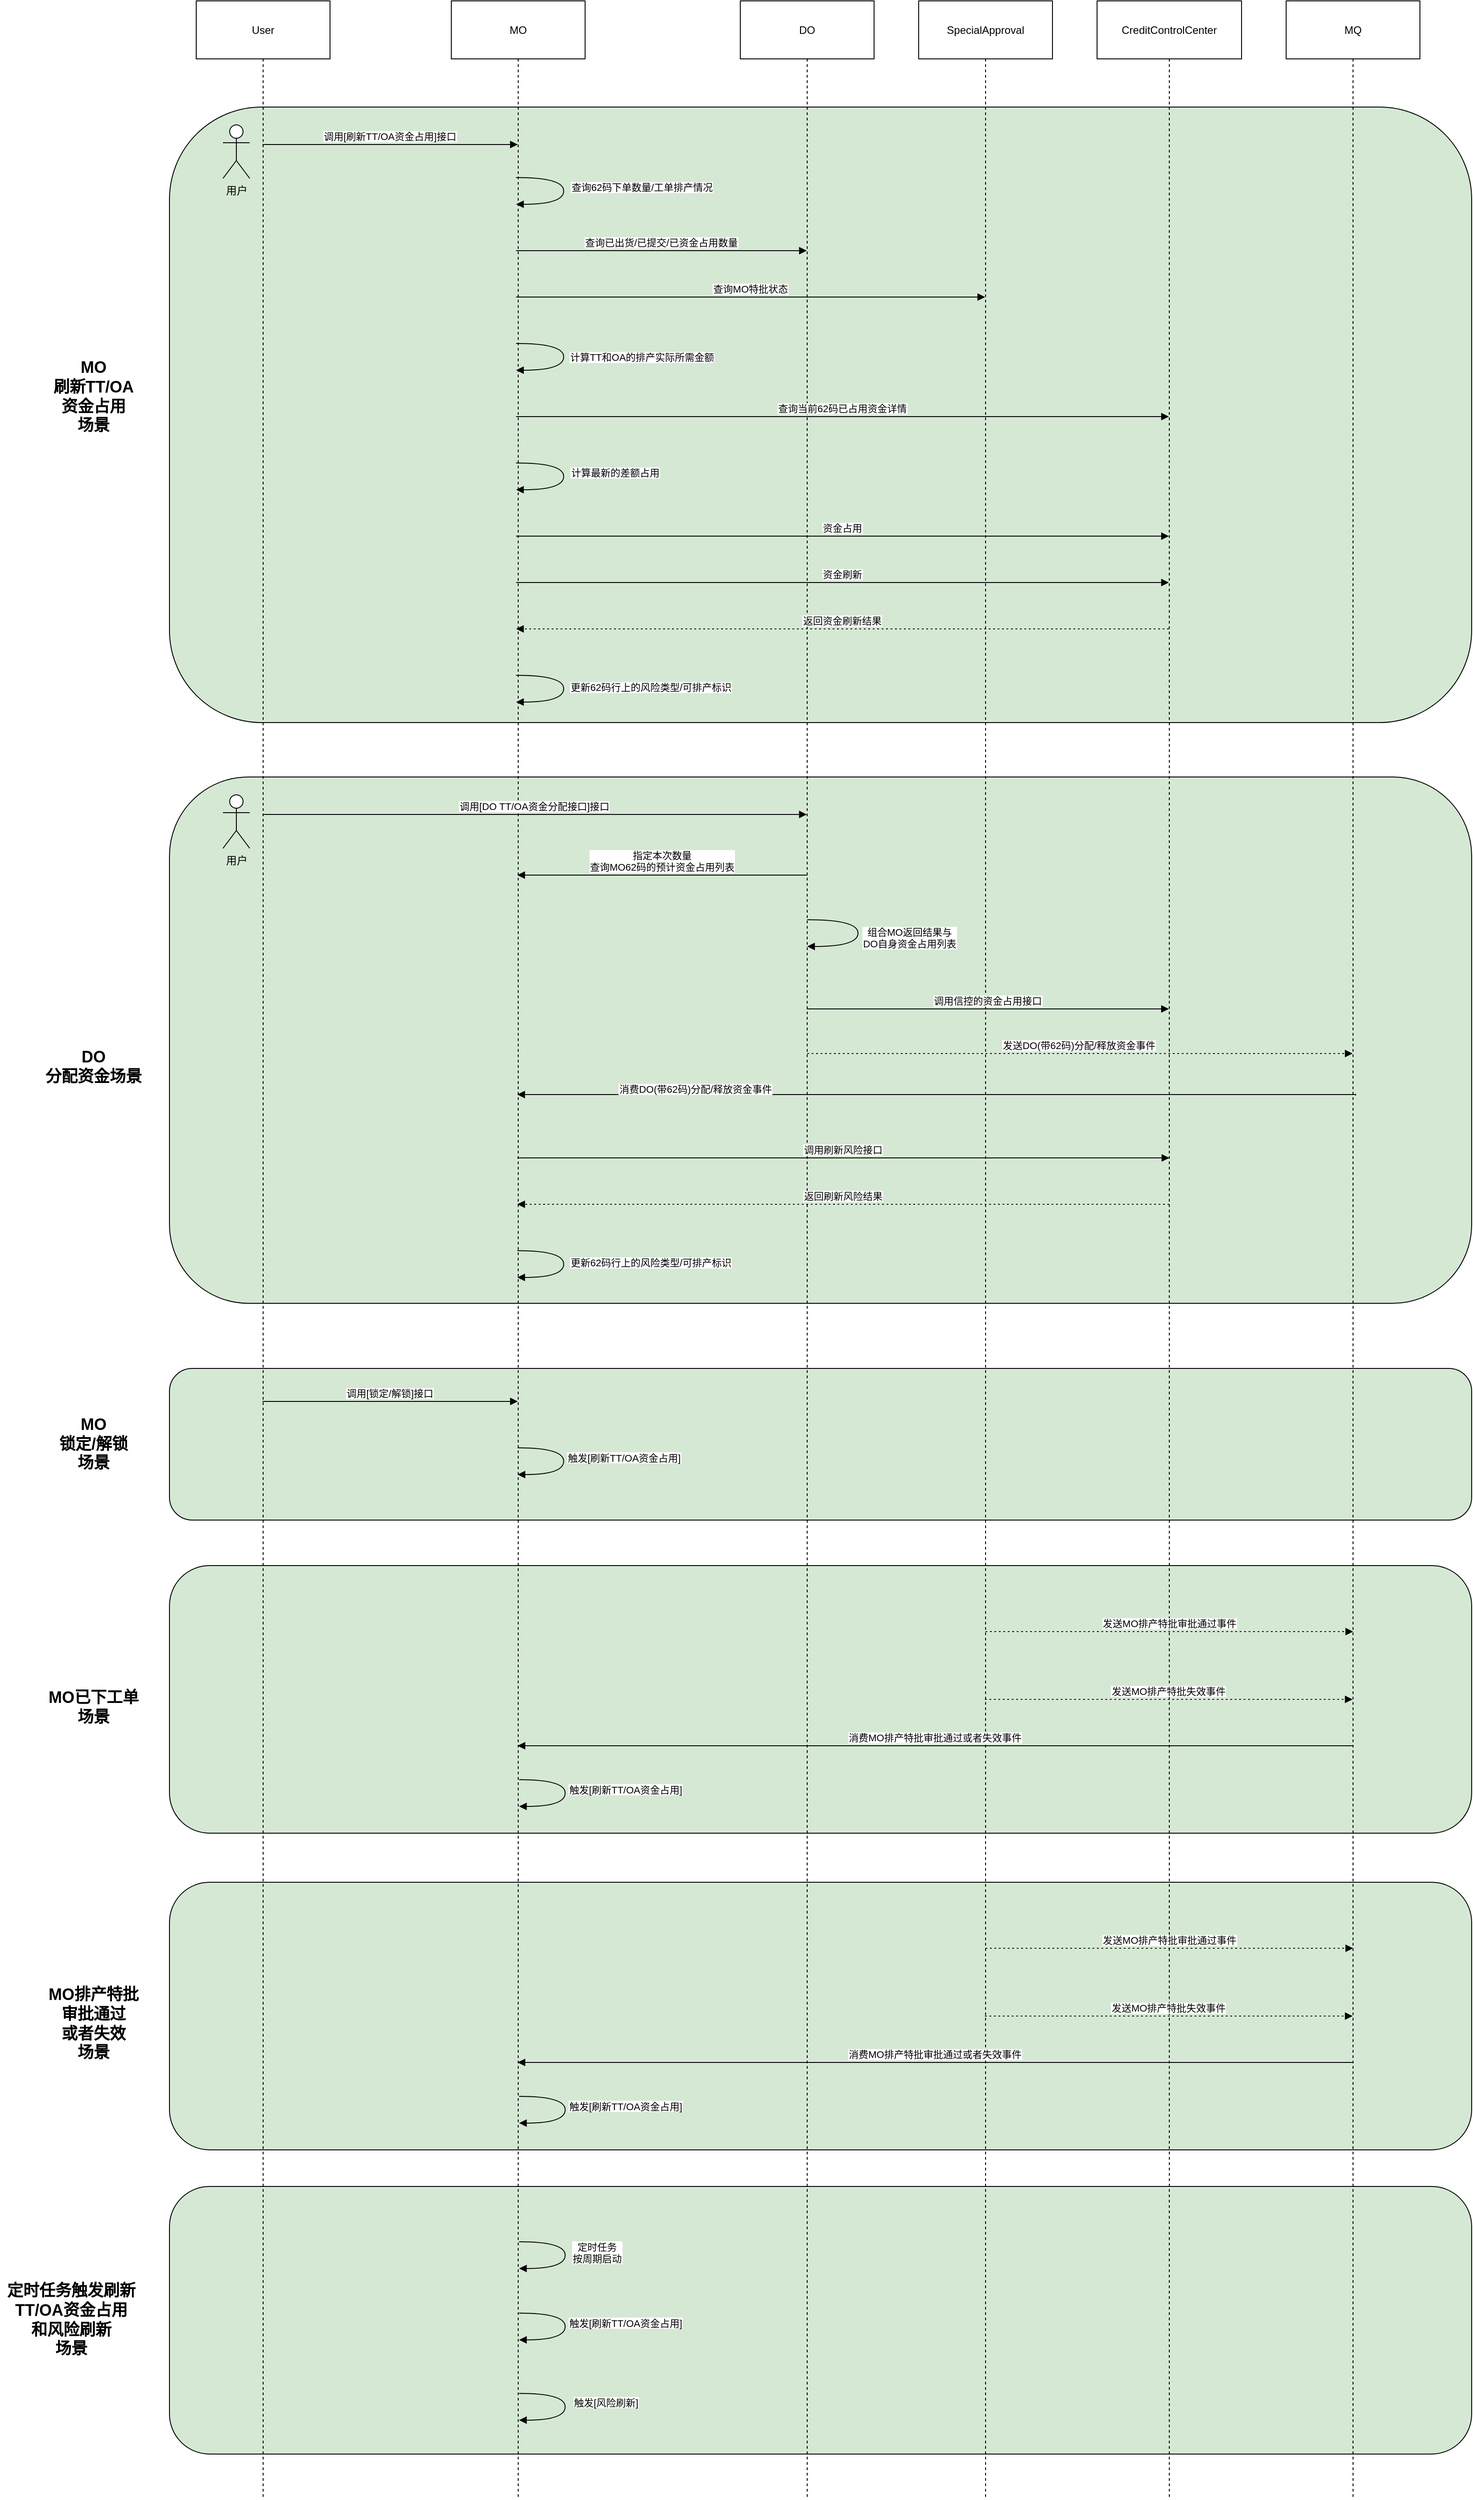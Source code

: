 <mxfile version="28.1.2">
  <diagram id="C5NioDderLb10LAesJQF" name="第 1 页">
    <mxGraphModel dx="2864" dy="1073" grid="1" gridSize="10" guides="1" tooltips="1" connect="1" arrows="1" fold="1" page="1" pageScale="1" pageWidth="827" pageHeight="1169" math="0" shadow="0">
      <root>
        <mxCell id="0" />
        <mxCell id="1" parent="0" />
        <mxCell id="44k8Kka1oQMNb_DbVLvx-41" value="" style="rounded=1;whiteSpace=wrap;html=1;fillColor=#D5E8D4;" vertex="1" parent="1">
          <mxGeometry x="-30" y="1754" width="1460" height="300" as="geometry" />
        </mxCell>
        <mxCell id="44k8Kka1oQMNb_DbVLvx-24" value="" style="rounded=1;whiteSpace=wrap;html=1;fillColor=#D5E8D4;" vertex="1" parent="1">
          <mxGeometry x="-30" y="870" width="1460" height="590" as="geometry" />
        </mxCell>
        <mxCell id="C7deDFVK92EXtW-6BP_k-26" value="" style="rounded=1;whiteSpace=wrap;html=1;fillColor=#D5E8D4;" parent="1" vertex="1">
          <mxGeometry x="-30" y="2450" width="1460" height="300" as="geometry" />
        </mxCell>
        <mxCell id="C7deDFVK92EXtW-6BP_k-24" value="" style="rounded=1;whiteSpace=wrap;html=1;fillColor=#D5E8D4;" parent="1" vertex="1">
          <mxGeometry x="-30" y="1533" width="1460" height="170" as="geometry" />
        </mxCell>
        <mxCell id="C7deDFVK92EXtW-6BP_k-23" value="" style="rounded=1;whiteSpace=wrap;html=1;fillColor=#D5E8D4;" parent="1" vertex="1">
          <mxGeometry x="-30" y="2109" width="1460" height="300" as="geometry" />
        </mxCell>
        <mxCell id="bJO9nJOLajhvGZVp3YKl-24" value="" style="rounded=1;whiteSpace=wrap;html=1;fillColor=#D5E8D4;" parent="1" vertex="1">
          <mxGeometry x="-30" y="119" width="1460" height="690" as="geometry" />
        </mxCell>
        <mxCell id="2" value="User" style="shape=umlLifeline;perimeter=lifelinePerimeter;whiteSpace=wrap;container=1;dropTarget=0;collapsible=0;recursiveResize=0;outlineConnect=0;portConstraint=eastwest;newEdgeStyle={&quot;edgeStyle&quot;:&quot;elbowEdgeStyle&quot;,&quot;elbow&quot;:&quot;vertical&quot;,&quot;curved&quot;:0,&quot;rounded&quot;:0};size=65;" parent="1" vertex="1">
          <mxGeometry width="150" height="2800" as="geometry" />
        </mxCell>
        <mxCell id="3" value="MO" style="shape=umlLifeline;perimeter=lifelinePerimeter;whiteSpace=wrap;container=1;dropTarget=0;collapsible=0;recursiveResize=0;outlineConnect=0;portConstraint=eastwest;newEdgeStyle={&quot;edgeStyle&quot;:&quot;elbowEdgeStyle&quot;,&quot;elbow&quot;:&quot;vertical&quot;,&quot;curved&quot;:0,&quot;rounded&quot;:0};size=65;" parent="1" vertex="1">
          <mxGeometry x="286" width="150" height="2800" as="geometry" />
        </mxCell>
        <mxCell id="4" value="DO" style="shape=umlLifeline;perimeter=lifelinePerimeter;whiteSpace=wrap;container=1;dropTarget=0;collapsible=0;recursiveResize=0;outlineConnect=0;portConstraint=eastwest;newEdgeStyle={&quot;edgeStyle&quot;:&quot;elbowEdgeStyle&quot;,&quot;elbow&quot;:&quot;vertical&quot;,&quot;curved&quot;:0,&quot;rounded&quot;:0};size=65;" parent="1" vertex="1">
          <mxGeometry x="610" width="150" height="2800" as="geometry" />
        </mxCell>
        <mxCell id="5" value="SpecialApproval" style="shape=umlLifeline;perimeter=lifelinePerimeter;whiteSpace=wrap;container=1;dropTarget=0;collapsible=0;recursiveResize=0;outlineConnect=0;portConstraint=eastwest;newEdgeStyle={&quot;edgeStyle&quot;:&quot;elbowEdgeStyle&quot;,&quot;elbow&quot;:&quot;vertical&quot;,&quot;curved&quot;:0,&quot;rounded&quot;:0};size=65;" parent="1" vertex="1">
          <mxGeometry x="810" width="150" height="2800" as="geometry" />
        </mxCell>
        <mxCell id="6" value="CreditControlCenter" style="shape=umlLifeline;perimeter=lifelinePerimeter;whiteSpace=wrap;container=1;dropTarget=0;collapsible=0;recursiveResize=0;outlineConnect=0;portConstraint=eastwest;newEdgeStyle={&quot;edgeStyle&quot;:&quot;elbowEdgeStyle&quot;,&quot;elbow&quot;:&quot;vertical&quot;,&quot;curved&quot;:0,&quot;rounded&quot;:0};size=65;" parent="1" vertex="1">
          <mxGeometry x="1010" width="162" height="2800" as="geometry" />
        </mxCell>
        <mxCell id="7" value="MQ" style="shape=umlLifeline;perimeter=lifelinePerimeter;whiteSpace=wrap;container=1;dropTarget=0;collapsible=0;recursiveResize=0;outlineConnect=0;portConstraint=eastwest;newEdgeStyle={&quot;edgeStyle&quot;:&quot;elbowEdgeStyle&quot;,&quot;elbow&quot;:&quot;vertical&quot;,&quot;curved&quot;:0,&quot;rounded&quot;:0};size=65;" parent="1" vertex="1">
          <mxGeometry x="1222" width="150" height="2800" as="geometry" />
        </mxCell>
        <mxCell id="8" value="调用[刷新TT/OA资金占用]接口" style="verticalAlign=bottom;edgeStyle=elbowEdgeStyle;elbow=vertical;curved=0;rounded=0;endArrow=block;" parent="1" edge="1">
          <mxGeometry relative="1" as="geometry">
            <Array as="points">
              <mxPoint x="227" y="161" />
            </Array>
            <mxPoint x="74.324" y="161" as="sourcePoint" />
            <mxPoint x="360.5" y="161" as="targetPoint" />
          </mxGeometry>
        </mxCell>
        <mxCell id="9" value="查询62码下单数量/工单排产情况" style="curved=1;endArrow=block;" parent="1" edge="1">
          <mxGeometry x="-0.061" y="88" relative="1" as="geometry">
            <Array as="points">
              <mxPoint x="412" y="198" />
              <mxPoint x="412" y="228" />
            </Array>
            <mxPoint as="offset" />
            <mxPoint x="358.643" y="198" as="sourcePoint" />
            <mxPoint x="358.643" y="228" as="targetPoint" />
          </mxGeometry>
        </mxCell>
        <mxCell id="10" value="查询已出货/已提交/已资金占用数量" style="verticalAlign=bottom;edgeStyle=elbowEdgeStyle;elbow=vertical;curved=0;rounded=0;endArrow=block;" parent="1" edge="1">
          <mxGeometry relative="1" as="geometry">
            <Array as="points">
              <mxPoint x="532" y="280" />
            </Array>
            <mxPoint x="358.643" y="280" as="sourcePoint" />
            <mxPoint x="684.5" y="280" as="targetPoint" />
          </mxGeometry>
        </mxCell>
        <mxCell id="11" value="查询MO特批状态" style="verticalAlign=bottom;edgeStyle=elbowEdgeStyle;elbow=vertical;curved=0;rounded=0;endArrow=block;" parent="1" edge="1">
          <mxGeometry relative="1" as="geometry">
            <Array as="points">
              <mxPoint x="632" y="332" />
            </Array>
            <mxPoint x="358.643" y="332" as="sourcePoint" />
            <mxPoint x="884.5" y="332" as="targetPoint" />
          </mxGeometry>
        </mxCell>
        <mxCell id="12" value="计算TT和OA的排产实际所需金额" style="curved=1;endArrow=block;" parent="1" edge="1">
          <mxGeometry y="88" relative="1" as="geometry">
            <Array as="points">
              <mxPoint x="412" y="384" />
              <mxPoint x="412" y="414" />
            </Array>
            <mxPoint as="offset" />
            <mxPoint x="358.643" y="384" as="sourcePoint" />
            <mxPoint x="358.643" y="414" as="targetPoint" />
          </mxGeometry>
        </mxCell>
        <mxCell id="13" value="查询当前62码已占用资金详情" style="verticalAlign=bottom;edgeStyle=elbowEdgeStyle;elbow=vertical;curved=0;rounded=0;endArrow=block;" parent="1" edge="1">
          <mxGeometry relative="1" as="geometry">
            <Array as="points">
              <mxPoint x="735" y="466" />
            </Array>
            <mxPoint x="358.643" y="466" as="sourcePoint" />
            <mxPoint x="1090.5" y="466" as="targetPoint" />
          </mxGeometry>
        </mxCell>
        <mxCell id="14" value="计算最新的差额占用" style="curved=1;endArrow=block;" parent="1" edge="1">
          <mxGeometry x="-0.061" y="58" relative="1" as="geometry">
            <Array as="points">
              <mxPoint x="412" y="518" />
              <mxPoint x="412" y="548" />
            </Array>
            <mxPoint as="offset" />
            <mxPoint x="358.643" y="518" as="sourcePoint" />
            <mxPoint x="358.643" y="548" as="targetPoint" />
          </mxGeometry>
        </mxCell>
        <mxCell id="15" value="资金占用" style="verticalAlign=bottom;edgeStyle=elbowEdgeStyle;elbow=vertical;curved=0;rounded=0;endArrow=block;" parent="1" edge="1">
          <mxGeometry relative="1" as="geometry">
            <Array as="points">
              <mxPoint x="735" y="600" />
            </Array>
            <mxPoint x="358.643" y="600" as="sourcePoint" />
            <mxPoint x="1090.5" y="600" as="targetPoint" />
          </mxGeometry>
        </mxCell>
        <mxCell id="16" value="资金刷新" style="verticalAlign=bottom;edgeStyle=elbowEdgeStyle;elbow=vertical;curved=0;rounded=0;endArrow=block;" parent="1" edge="1">
          <mxGeometry relative="1" as="geometry">
            <Array as="points">
              <mxPoint x="735" y="652" />
            </Array>
            <mxPoint x="358.643" y="652" as="sourcePoint" />
            <mxPoint x="1090.5" y="652" as="targetPoint" />
          </mxGeometry>
        </mxCell>
        <mxCell id="17" value="返回资金刷新结果" style="verticalAlign=bottom;edgeStyle=elbowEdgeStyle;elbow=vertical;curved=0;rounded=0;dashed=1;dashPattern=2 3;endArrow=block;" parent="1" edge="1">
          <mxGeometry relative="1" as="geometry">
            <Array as="points">
              <mxPoint x="738" y="704" />
            </Array>
            <mxPoint x="1090.5" y="704" as="sourcePoint" />
            <mxPoint x="358.643" y="704" as="targetPoint" />
          </mxGeometry>
        </mxCell>
        <mxCell id="18" value="更新62码行上的风险类型/可排产标识" style="curved=1;endArrow=block;" parent="1" edge="1">
          <mxGeometry x="-0.03" y="98" relative="1" as="geometry">
            <Array as="points">
              <mxPoint x="412" y="756" />
              <mxPoint x="412" y="786" />
            </Array>
            <mxPoint as="offset" />
            <mxPoint x="358.643" y="756" as="sourcePoint" />
            <mxPoint x="358.643" y="786" as="targetPoint" />
          </mxGeometry>
        </mxCell>
        <mxCell id="20" value="发送MO排产特批失效事件" style="verticalAlign=bottom;edgeStyle=elbowEdgeStyle;elbow=vertical;curved=0;rounded=0;dashed=1;dashPattern=2 3;endArrow=block;" parent="1" edge="1">
          <mxGeometry relative="1" as="geometry">
            <Array as="points">
              <mxPoint x="1100" y="2259" />
            </Array>
            <mxPoint x="884.324" y="2259" as="sourcePoint" />
            <mxPoint x="1296.5" y="2259" as="targetPoint" />
          </mxGeometry>
        </mxCell>
        <mxCell id="21" value="消费MO排产特批审批通过或者失效事件" style="verticalAlign=bottom;edgeStyle=elbowEdgeStyle;elbow=horizontal;curved=0;rounded=0;endArrow=block;" parent="1" edge="1">
          <mxGeometry relative="1" as="geometry">
            <Array as="points">
              <mxPoint x="841" y="2311" />
            </Array>
            <mxPoint x="1296.5" y="2311" as="sourcePoint" />
            <mxPoint x="360.324" y="2311" as="targetPoint" />
          </mxGeometry>
        </mxCell>
        <mxCell id="22" value="调用[锁定/解锁]接口" style="verticalAlign=bottom;edgeStyle=elbowEdgeStyle;elbow=vertical;curved=0;rounded=0;endArrow=block;" parent="1" edge="1">
          <mxGeometry relative="1" as="geometry">
            <Array as="points">
              <mxPoint x="227" y="1570" />
            </Array>
            <mxPoint x="74.324" y="1570" as="sourcePoint" />
            <mxPoint x="360.5" y="1570" as="targetPoint" />
          </mxGeometry>
        </mxCell>
        <mxCell id="23" value="触发[刷新TT/OA资金占用]" style="curved=1;endArrow=block;" parent="1" edge="1">
          <mxGeometry x="-0.06" y="68" relative="1" as="geometry">
            <Array as="points">
              <mxPoint x="412" y="1622" />
              <mxPoint x="412" y="1652" />
            </Array>
            <mxPoint x="360.324" y="1622" as="sourcePoint" />
            <mxPoint x="360.324" y="1652" as="targetPoint" />
            <mxPoint as="offset" />
          </mxGeometry>
        </mxCell>
        <mxCell id="bJO9nJOLajhvGZVp3YKl-23" value="用户" style="shape=umlActor;verticalLabelPosition=bottom;verticalAlign=top;html=1;outlineConnect=0;" parent="1" vertex="1">
          <mxGeometry x="30" y="139" width="30" height="60" as="geometry" />
        </mxCell>
        <mxCell id="C7deDFVK92EXtW-6BP_k-25" value="触发[刷新TT/OA资金占用]" style="curved=1;endArrow=block;" parent="1" edge="1">
          <mxGeometry x="-0.06" y="68" relative="1" as="geometry">
            <Array as="points">
              <mxPoint x="413.676" y="2349" />
              <mxPoint x="413.676" y="2379" />
            </Array>
            <mxPoint x="362" y="2349" as="sourcePoint" />
            <mxPoint x="362" y="2379" as="targetPoint" />
            <mxPoint as="offset" />
          </mxGeometry>
        </mxCell>
        <mxCell id="C7deDFVK92EXtW-6BP_k-30" value="触发[刷新TT/OA资金占用]" style="curved=1;endArrow=block;" parent="1" edge="1">
          <mxGeometry x="-0.06" y="68" relative="1" as="geometry">
            <Array as="points">
              <mxPoint x="413.676" y="2592" />
              <mxPoint x="413.676" y="2622" />
            </Array>
            <mxPoint x="362" y="2592" as="sourcePoint" />
            <mxPoint x="362" y="2622" as="targetPoint" />
            <mxPoint as="offset" />
          </mxGeometry>
        </mxCell>
        <mxCell id="C7deDFVK92EXtW-6BP_k-33" value="定时任务&#xa;按周期启动" style="curved=1;endArrow=block;" parent="1" edge="1">
          <mxGeometry x="-0.045" y="36" relative="1" as="geometry">
            <Array as="points">
              <mxPoint x="413.676" y="2512" />
              <mxPoint x="413.676" y="2542" />
            </Array>
            <mxPoint x="362" y="2512" as="sourcePoint" />
            <mxPoint x="362" y="2542" as="targetPoint" />
            <mxPoint as="offset" />
          </mxGeometry>
        </mxCell>
        <mxCell id="C7deDFVK92EXtW-6BP_k-35" value="&lt;b&gt;&lt;font style=&quot;font-size: 18px;&quot;&gt;MO&lt;/font&gt;&lt;/b&gt;&lt;div&gt;&lt;b&gt;&lt;font style=&quot;font-size: 18px;&quot;&gt;刷新TT/OA&lt;/font&gt;&lt;/b&gt;&lt;div&gt;&lt;b&gt;&lt;font style=&quot;font-size: 18px;&quot;&gt;资金占用&lt;/font&gt;&lt;/b&gt;&lt;/div&gt;&lt;div&gt;&lt;b&gt;&lt;font style=&quot;font-size: 18px;&quot;&gt;场景&lt;/font&gt;&lt;/b&gt;&lt;/div&gt;&lt;/div&gt;" style="text;html=1;align=center;verticalAlign=middle;whiteSpace=wrap;rounded=0;" parent="1" vertex="1">
          <mxGeometry x="-170" y="429" width="110" height="30" as="geometry" />
        </mxCell>
        <mxCell id="C7deDFVK92EXtW-6BP_k-36" value="&lt;span style=&quot;font-size: 18px;&quot;&gt;&lt;b&gt;MO&lt;/b&gt;&lt;/span&gt;&lt;div&gt;&lt;span style=&quot;font-size: 18px;&quot;&gt;&lt;b&gt;锁定/解锁&lt;/b&gt;&lt;/span&gt;&lt;div&gt;&lt;span style=&quot;font-size: 18px;&quot;&gt;&lt;b&gt;场景&lt;/b&gt;&lt;/span&gt;&lt;/div&gt;&lt;/div&gt;" style="text;html=1;align=center;verticalAlign=middle;whiteSpace=wrap;rounded=0;" parent="1" vertex="1">
          <mxGeometry x="-170" y="1603" width="110" height="30" as="geometry" />
        </mxCell>
        <mxCell id="C7deDFVK92EXtW-6BP_k-37" value="&lt;span style=&quot;font-size: 18px;&quot;&gt;&lt;b&gt;MO排产特批&lt;/b&gt;&lt;/span&gt;&lt;div&gt;&lt;span style=&quot;font-size: 18px;&quot;&gt;&lt;b&gt;审批通过&lt;/b&gt;&lt;/span&gt;&lt;/div&gt;&lt;div&gt;&lt;span style=&quot;font-size: 18px;&quot;&gt;&lt;b&gt;或者失效&lt;br&gt;&lt;/b&gt;&lt;/span&gt;&lt;div&gt;&lt;span style=&quot;font-size: 18px;&quot;&gt;&lt;b&gt;场景&lt;/b&gt;&lt;/span&gt;&lt;/div&gt;&lt;/div&gt;" style="text;html=1;align=center;verticalAlign=middle;whiteSpace=wrap;rounded=0;" parent="1" vertex="1">
          <mxGeometry x="-170" y="2253" width="110" height="30" as="geometry" />
        </mxCell>
        <mxCell id="C7deDFVK92EXtW-6BP_k-38" value="&lt;span style=&quot;font-size: 18px;&quot;&gt;&lt;b&gt;定时任务触发刷新TT/OA资金占用&lt;/b&gt;&lt;/span&gt;&lt;div&gt;&lt;span style=&quot;font-size: 18px;&quot;&gt;&lt;b&gt;和风险刷新&lt;/b&gt;&lt;/span&gt;&lt;br&gt;&lt;div&gt;&lt;span style=&quot;font-size: 18px;&quot;&gt;&lt;b&gt;场景&lt;/b&gt;&lt;/span&gt;&lt;/div&gt;&lt;/div&gt;" style="text;html=1;align=center;verticalAlign=middle;whiteSpace=wrap;rounded=0;" parent="1" vertex="1">
          <mxGeometry x="-220" y="2585" width="160" height="30" as="geometry" />
        </mxCell>
        <mxCell id="44k8Kka1oQMNb_DbVLvx-23" value="触发[风险刷新]" style="curved=1;endArrow=block;" edge="1" parent="1">
          <mxGeometry x="-0.075" y="46" relative="1" as="geometry">
            <Array as="points">
              <mxPoint x="413.676" y="2682" />
              <mxPoint x="413.676" y="2712" />
            </Array>
            <mxPoint x="362" y="2682" as="sourcePoint" />
            <mxPoint x="362" y="2712" as="targetPoint" />
            <mxPoint as="offset" />
          </mxGeometry>
        </mxCell>
        <mxCell id="44k8Kka1oQMNb_DbVLvx-25" value="调用[DO TT/OA资金分配接口]接口" style="verticalAlign=bottom;edgeStyle=elbowEdgeStyle;elbow=vertical;curved=0;rounded=0;endArrow=block;" edge="1" parent="1" target="4">
          <mxGeometry relative="1" as="geometry">
            <Array as="points">
              <mxPoint x="227" y="912" />
            </Array>
            <mxPoint x="74.324" y="912" as="sourcePoint" />
            <mxPoint x="360.5" y="912" as="targetPoint" />
          </mxGeometry>
        </mxCell>
        <mxCell id="44k8Kka1oQMNb_DbVLvx-27" value="指定本次数量&#xa;查询MO62码的预计资金占用列表" style="verticalAlign=bottom;edgeStyle=elbowEdgeStyle;elbow=vertical;curved=0;rounded=0;endArrow=block;" edge="1" parent="1">
          <mxGeometry relative="1" as="geometry">
            <Array as="points">
              <mxPoint x="532" y="980" />
            </Array>
            <mxPoint x="685" y="980" as="sourcePoint" />
            <mxPoint x="360" y="980" as="targetPoint" />
          </mxGeometry>
        </mxCell>
        <mxCell id="44k8Kka1oQMNb_DbVLvx-28" value="调用信控的资金占用接口" style="verticalAlign=bottom;edgeStyle=elbowEdgeStyle;elbow=vertical;curved=0;rounded=0;endArrow=block;" edge="1" parent="1" target="6">
          <mxGeometry relative="1" as="geometry">
            <Array as="points" />
            <mxPoint x="684.667" y="1130.0" as="sourcePoint" />
            <mxPoint x="885" y="1130" as="targetPoint" />
          </mxGeometry>
        </mxCell>
        <mxCell id="44k8Kka1oQMNb_DbVLvx-29" value="组合MO返回结果与&#xa;DO自身资金占用列表" style="curved=1;endArrow=block;" edge="1" parent="1" source="4" target="4">
          <mxGeometry x="0.069" y="58" relative="1" as="geometry">
            <Array as="points">
              <mxPoint x="742" y="1030" />
              <mxPoint x="742" y="1060" />
            </Array>
            <mxPoint as="offset" />
            <mxPoint x="690" y="1030" as="sourcePoint" />
            <mxPoint x="690" y="1060" as="targetPoint" />
          </mxGeometry>
        </mxCell>
        <mxCell id="44k8Kka1oQMNb_DbVLvx-30" value="消费DO(带62码)分配/释放资金事件" style="verticalAlign=bottom;edgeStyle=elbowEdgeStyle;elbow=vertical;curved=0;rounded=0;endArrow=block;exitX=0.52;exitY=0.435;exitDx=0;exitDy=0;exitPerimeter=0;" edge="1" parent="1">
          <mxGeometry x="0.575" y="3" relative="1" as="geometry">
            <Array as="points">
              <mxPoint x="735" y="1226" />
            </Array>
            <mxPoint x="1300" y="1227" as="sourcePoint" />
            <mxPoint x="360" y="1226" as="targetPoint" />
            <mxPoint as="offset" />
          </mxGeometry>
        </mxCell>
        <mxCell id="44k8Kka1oQMNb_DbVLvx-33" value="调用刷新风险接口" style="verticalAlign=bottom;edgeStyle=elbowEdgeStyle;elbow=vertical;curved=0;rounded=0;endArrow=block;" edge="1" parent="1">
          <mxGeometry relative="1" as="geometry">
            <Array as="points">
              <mxPoint x="735" y="1297" />
            </Array>
            <mxPoint x="360" y="1297" as="sourcePoint" />
            <mxPoint x="1091" y="1297" as="targetPoint" />
          </mxGeometry>
        </mxCell>
        <mxCell id="44k8Kka1oQMNb_DbVLvx-34" value="返回刷新风险结果" style="verticalAlign=bottom;edgeStyle=elbowEdgeStyle;elbow=vertical;curved=0;rounded=0;dashed=1;dashPattern=2 3;endArrow=block;" edge="1" parent="1">
          <mxGeometry x="-0.0" relative="1" as="geometry">
            <Array as="points">
              <mxPoint x="738" y="1349" />
            </Array>
            <mxPoint x="1091" y="1349" as="sourcePoint" />
            <mxPoint x="360" y="1349" as="targetPoint" />
            <mxPoint as="offset" />
          </mxGeometry>
        </mxCell>
        <mxCell id="44k8Kka1oQMNb_DbVLvx-35" value="更新62码行上的风险类型/可排产标识" style="curved=1;endArrow=block;" edge="1" parent="1">
          <mxGeometry x="-0.03" y="98" relative="1" as="geometry">
            <Array as="points">
              <mxPoint x="412" y="1401" />
              <mxPoint x="412" y="1431" />
            </Array>
            <mxPoint as="offset" />
            <mxPoint x="360" y="1401" as="sourcePoint" />
            <mxPoint x="360" y="1431" as="targetPoint" />
          </mxGeometry>
        </mxCell>
        <mxCell id="44k8Kka1oQMNb_DbVLvx-36" value="用户" style="shape=umlActor;verticalLabelPosition=bottom;verticalAlign=top;html=1;outlineConnect=0;" vertex="1" parent="1">
          <mxGeometry x="30" y="890" width="30" height="60" as="geometry" />
        </mxCell>
        <mxCell id="44k8Kka1oQMNb_DbVLvx-37" value="&lt;span style=&quot;font-size: 18px;&quot;&gt;&lt;b&gt;DO&lt;/b&gt;&lt;/span&gt;&lt;div&gt;&lt;span style=&quot;font-size: 18px;&quot;&gt;&lt;b&gt;分配资金场景&lt;/b&gt;&lt;/span&gt;&lt;/div&gt;" style="text;html=1;align=center;verticalAlign=middle;whiteSpace=wrap;rounded=0;" vertex="1" parent="1">
          <mxGeometry x="-170" y="1180" width="110" height="30" as="geometry" />
        </mxCell>
        <mxCell id="44k8Kka1oQMNb_DbVLvx-38" value="发送DO(带62码)分配/释放资金事件" style="verticalAlign=bottom;edgeStyle=elbowEdgeStyle;elbow=vertical;curved=0;rounded=0;dashed=1;dashPattern=2 3;endArrow=block;" edge="1" parent="1" source="4" target="7">
          <mxGeometry x="-0.002" relative="1" as="geometry">
            <Array as="points">
              <mxPoint x="905.676" y="1180" />
            </Array>
            <mxPoint x="690" y="1180" as="sourcePoint" />
            <mxPoint x="1090" y="1180" as="targetPoint" />
            <mxPoint as="offset" />
          </mxGeometry>
        </mxCell>
        <mxCell id="44k8Kka1oQMNb_DbVLvx-40" value="发送MO排产特批审批通过事件" style="verticalAlign=bottom;edgeStyle=elbowEdgeStyle;elbow=vertical;curved=0;rounded=0;dashed=1;dashPattern=2 3;endArrow=block;" edge="1" parent="1">
          <mxGeometry x="0.002" relative="1" as="geometry">
            <Array as="points">
              <mxPoint x="1100.586" y="2183" />
            </Array>
            <mxPoint x="884.91" y="2183" as="sourcePoint" />
            <mxPoint x="1297.086" y="2183" as="targetPoint" />
            <mxPoint as="offset" />
          </mxGeometry>
        </mxCell>
        <mxCell id="44k8Kka1oQMNb_DbVLvx-42" value="发送MO排产特批失效事件" style="verticalAlign=bottom;edgeStyle=elbowEdgeStyle;elbow=vertical;curved=0;rounded=0;dashed=1;dashPattern=2 3;endArrow=block;" edge="1" parent="1">
          <mxGeometry relative="1" as="geometry">
            <Array as="points">
              <mxPoint x="1100" y="1904" />
            </Array>
            <mxPoint x="884.324" y="1904" as="sourcePoint" />
            <mxPoint x="1296.5" y="1904" as="targetPoint" />
          </mxGeometry>
        </mxCell>
        <mxCell id="44k8Kka1oQMNb_DbVLvx-43" value="消费MO排产特批审批通过或者失效事件" style="verticalAlign=bottom;edgeStyle=elbowEdgeStyle;elbow=horizontal;curved=0;rounded=0;endArrow=block;" edge="1" parent="1">
          <mxGeometry relative="1" as="geometry">
            <Array as="points">
              <mxPoint x="841" y="1956" />
            </Array>
            <mxPoint x="1296.5" y="1956" as="sourcePoint" />
            <mxPoint x="360.324" y="1956" as="targetPoint" />
          </mxGeometry>
        </mxCell>
        <mxCell id="44k8Kka1oQMNb_DbVLvx-44" value="触发[刷新TT/OA资金占用]" style="curved=1;endArrow=block;" edge="1" parent="1">
          <mxGeometry x="-0.06" y="68" relative="1" as="geometry">
            <Array as="points">
              <mxPoint x="413.676" y="1994" />
              <mxPoint x="413.676" y="2024" />
            </Array>
            <mxPoint x="362" y="1994" as="sourcePoint" />
            <mxPoint x="362" y="2024" as="targetPoint" />
            <mxPoint as="offset" />
          </mxGeometry>
        </mxCell>
        <mxCell id="44k8Kka1oQMNb_DbVLvx-45" value="&lt;span style=&quot;font-size: 18px;&quot;&gt;&lt;b&gt;MO已下工单场景&lt;/b&gt;&lt;/span&gt;" style="text;html=1;align=center;verticalAlign=middle;whiteSpace=wrap;rounded=0;" vertex="1" parent="1">
          <mxGeometry x="-170" y="1898" width="110" height="30" as="geometry" />
        </mxCell>
        <mxCell id="44k8Kka1oQMNb_DbVLvx-46" value="发送MO排产特批审批通过事件" style="verticalAlign=bottom;edgeStyle=elbowEdgeStyle;elbow=vertical;curved=0;rounded=0;dashed=1;dashPattern=2 3;endArrow=block;" edge="1" parent="1">
          <mxGeometry x="0.002" relative="1" as="geometry">
            <Array as="points">
              <mxPoint x="1100.586" y="1828" />
            </Array>
            <mxPoint x="884.91" y="1828" as="sourcePoint" />
            <mxPoint x="1297.086" y="1828" as="targetPoint" />
            <mxPoint as="offset" />
          </mxGeometry>
        </mxCell>
      </root>
    </mxGraphModel>
  </diagram>
</mxfile>
